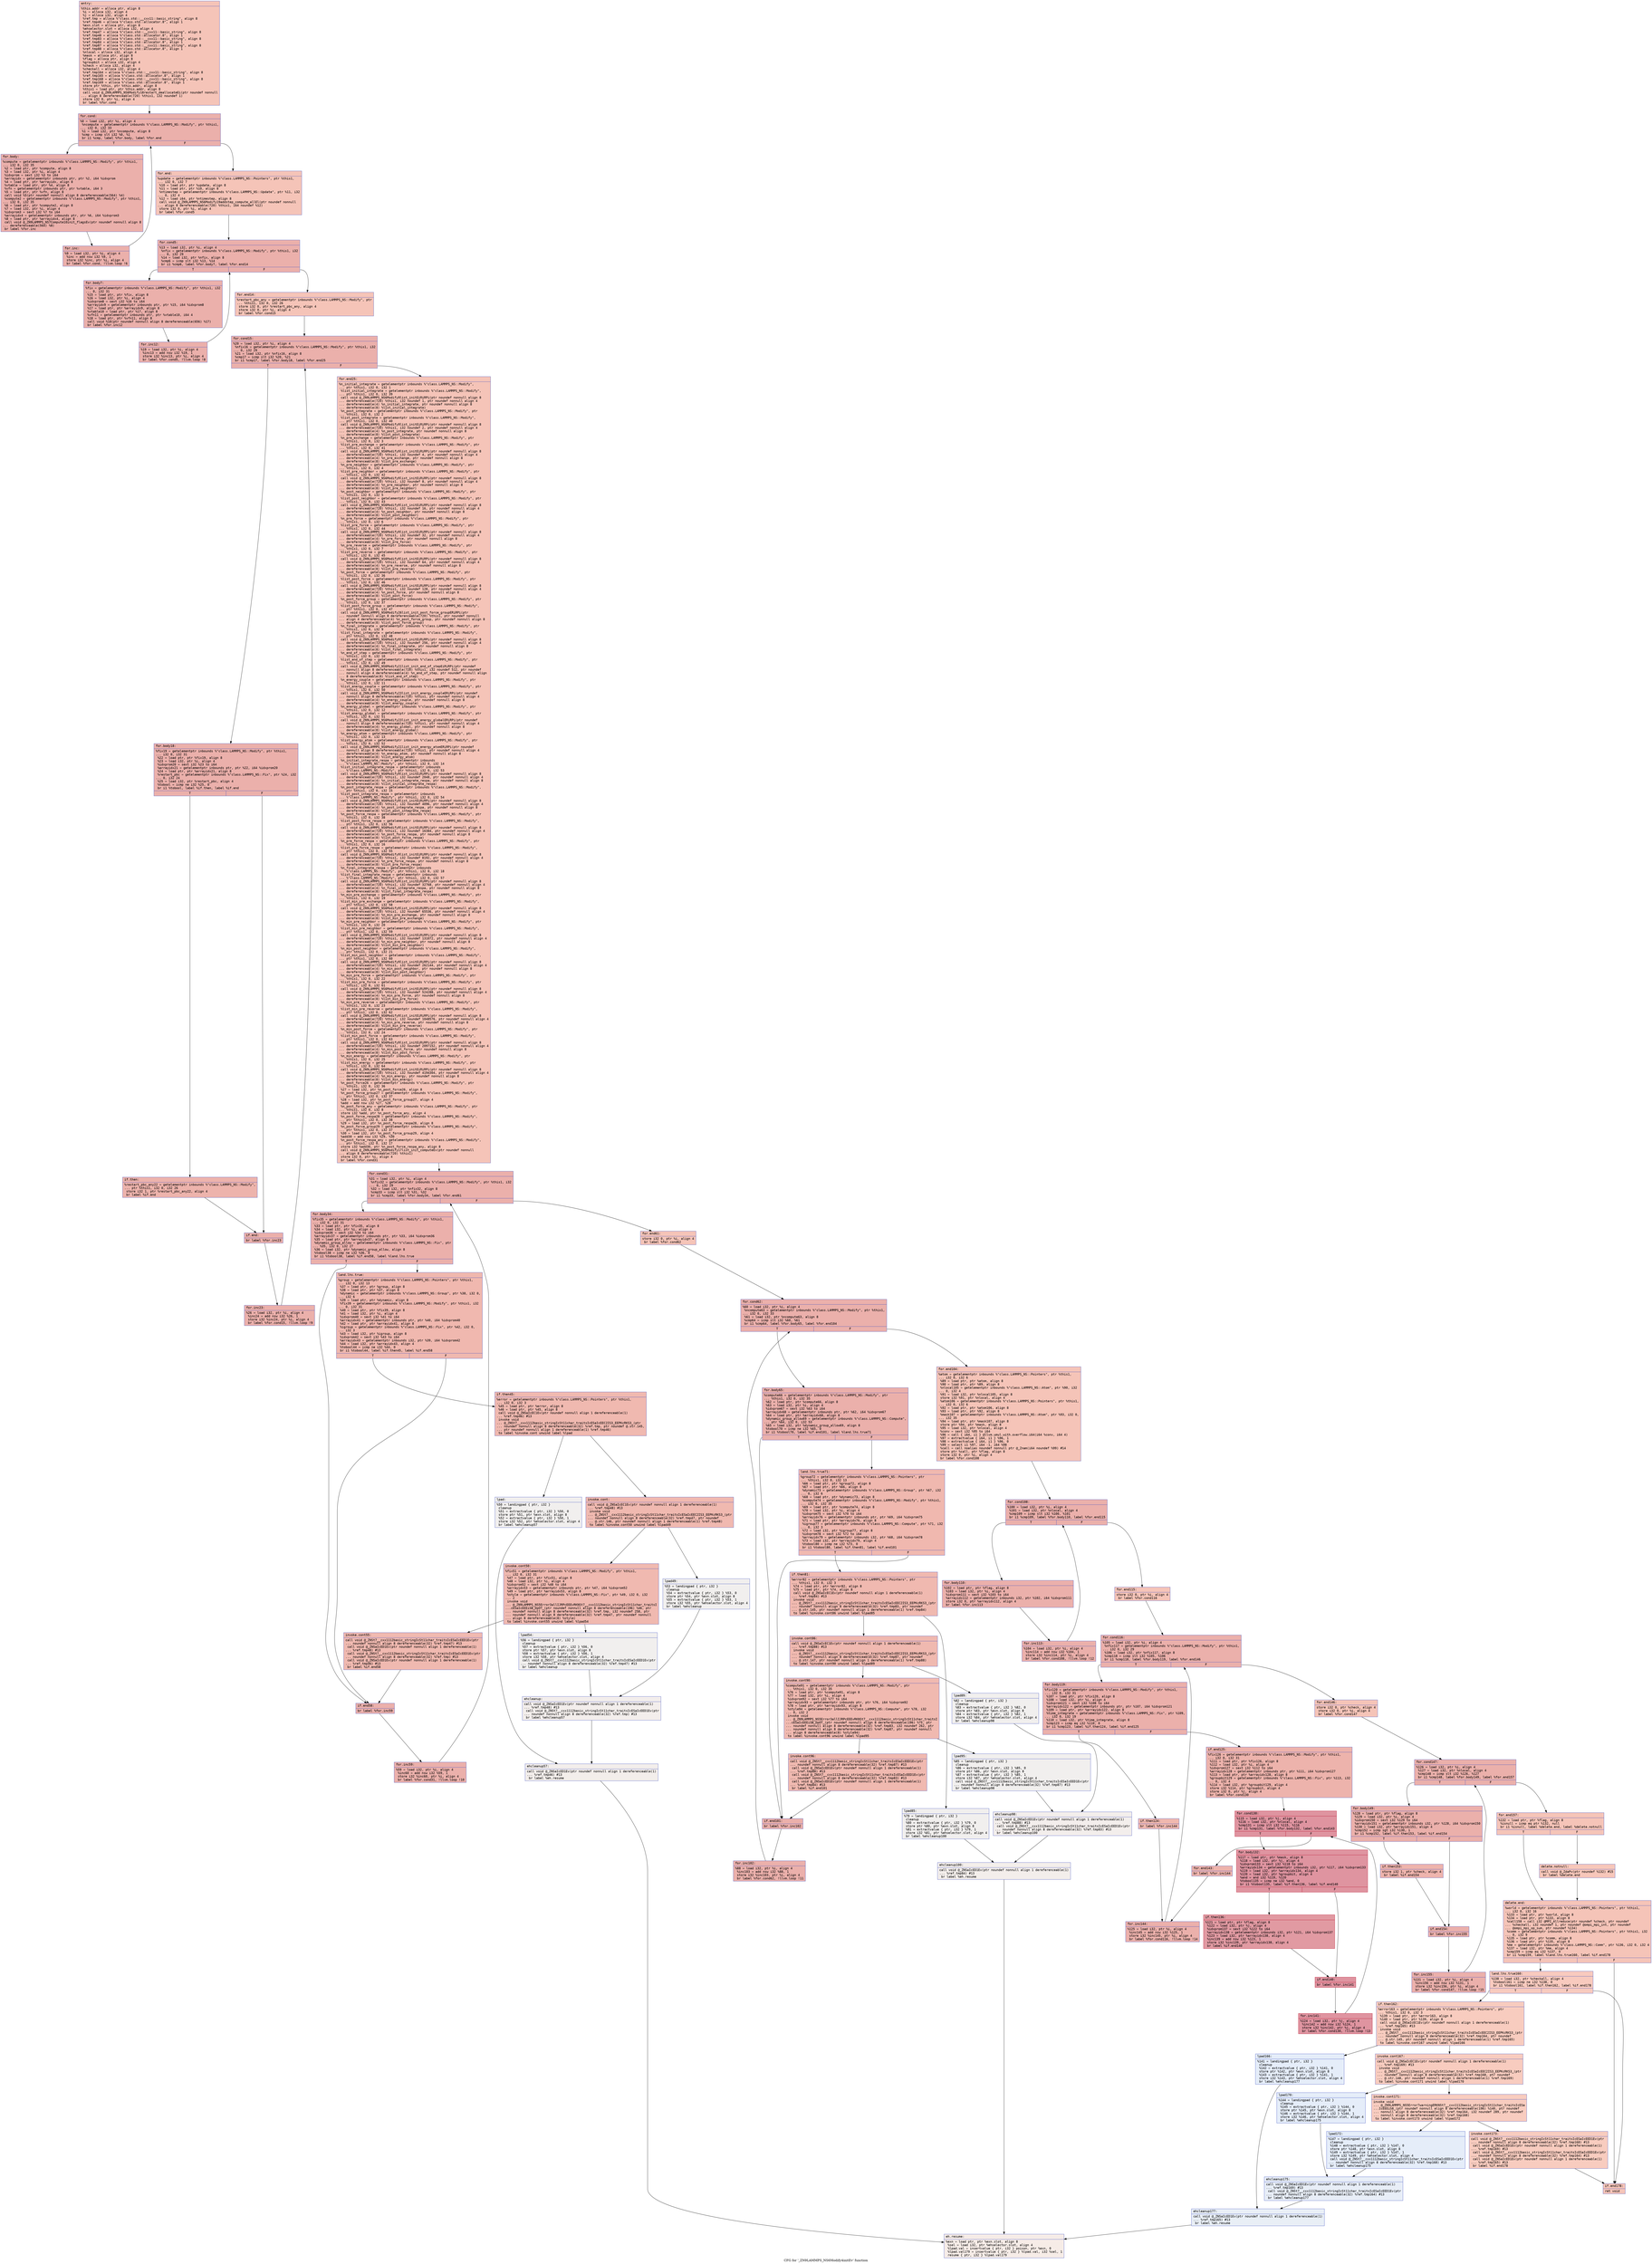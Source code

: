 digraph "CFG for '_ZN9LAMMPS_NS6Modify4initEv' function" {
	label="CFG for '_ZN9LAMMPS_NS6Modify4initEv' function";

	Node0x561f16258d30 [shape=record,color="#3d50c3ff", style=filled, fillcolor="#e97a5f70" fontname="Courier",label="{entry:\l|  %this.addr = alloca ptr, align 8\l  %i = alloca i32, align 4\l  %j = alloca i32, align 4\l  %ref.tmp = alloca %\"class.std::__cxx11::basic_string\", align 8\l  %ref.tmp46 = alloca %\"class.std::allocator.8\", align 1\l  %exn.slot = alloca ptr, align 8\l  %ehselector.slot = alloca i32, align 4\l  %ref.tmp47 = alloca %\"class.std::__cxx11::basic_string\", align 8\l  %ref.tmp48 = alloca %\"class.std::allocator.8\", align 1\l  %ref.tmp83 = alloca %\"class.std::__cxx11::basic_string\", align 8\l  %ref.tmp84 = alloca %\"class.std::allocator.8\", align 1\l  %ref.tmp87 = alloca %\"class.std::__cxx11::basic_string\", align 8\l  %ref.tmp88 = alloca %\"class.std::allocator.8\", align 1\l  %nlocal = alloca i32, align 4\l  %mask = alloca ptr, align 8\l  %flag = alloca ptr, align 8\l  %groupbit = alloca i32, align 4\l  %check = alloca i32, align 4\l  %checkall = alloca i32, align 4\l  %ref.tmp164 = alloca %\"class.std::__cxx11::basic_string\", align 8\l  %ref.tmp165 = alloca %\"class.std::allocator.8\", align 1\l  %ref.tmp168 = alloca %\"class.std::__cxx11::basic_string\", align 8\l  %ref.tmp169 = alloca %\"class.std::allocator.8\", align 1\l  store ptr %this, ptr %this.addr, align 8\l  %this1 = load ptr, ptr %this.addr, align 8\l  call void @_ZN9LAMMPS_NS6Modify18restart_deallocateEi(ptr noundef nonnull\l... align 8 dereferenceable(720) %this1, i32 noundef 1)\l  store i32 0, ptr %i, align 4\l  br label %for.cond\l}"];
	Node0x561f16258d30 -> Node0x561f1625a1d0[tooltip="entry -> for.cond\nProbability 100.00%" ];
	Node0x561f1625a1d0 [shape=record,color="#3d50c3ff", style=filled, fillcolor="#d24b4070" fontname="Courier",label="{for.cond:\l|  %0 = load i32, ptr %i, align 4\l  %ncompute = getelementptr inbounds %\"class.LAMMPS_NS::Modify\", ptr %this1,\l... i32 0, i32 33\l  %1 = load i32, ptr %ncompute, align 8\l  %cmp = icmp slt i32 %0, %1\l  br i1 %cmp, label %for.body, label %for.end\l|{<s0>T|<s1>F}}"];
	Node0x561f1625a1d0:s0 -> Node0x561f1625a540[tooltip="for.cond -> for.body\nProbability 96.88%" ];
	Node0x561f1625a1d0:s1 -> Node0x561f1625a5c0[tooltip="for.cond -> for.end\nProbability 3.12%" ];
	Node0x561f1625a540 [shape=record,color="#3d50c3ff", style=filled, fillcolor="#d24b4070" fontname="Courier",label="{for.body:\l|  %compute = getelementptr inbounds %\"class.LAMMPS_NS::Modify\", ptr %this1,\l... i32 0, i32 35\l  %2 = load ptr, ptr %compute, align 8\l  %3 = load i32, ptr %i, align 4\l  %idxprom = sext i32 %3 to i64\l  %arrayidx = getelementptr inbounds ptr, ptr %2, i64 %idxprom\l  %4 = load ptr, ptr %arrayidx, align 8\l  %vtable = load ptr, ptr %4, align 8\l  %vfn = getelementptr inbounds ptr, ptr %vtable, i64 3\l  %5 = load ptr, ptr %vfn, align 8\l  call void %5(ptr noundef nonnull align 8 dereferenceable(564) %4)\l  %compute2 = getelementptr inbounds %\"class.LAMMPS_NS::Modify\", ptr %this1,\l... i32 0, i32 35\l  %6 = load ptr, ptr %compute2, align 8\l  %7 = load i32, ptr %i, align 4\l  %idxprom3 = sext i32 %7 to i64\l  %arrayidx4 = getelementptr inbounds ptr, ptr %6, i64 %idxprom3\l  %8 = load ptr, ptr %arrayidx4, align 8\l  call void @_ZN9LAMMPS_NS7Compute10init_flagsEv(ptr noundef nonnull align 8\l... dereferenceable(564) %8)\l  br label %for.inc\l}"];
	Node0x561f1625a540 -> Node0x561f1625b2a0[tooltip="for.body -> for.inc\nProbability 100.00%" ];
	Node0x561f1625b2a0 [shape=record,color="#3d50c3ff", style=filled, fillcolor="#d24b4070" fontname="Courier",label="{for.inc:\l|  %9 = load i32, ptr %i, align 4\l  %inc = add nsw i32 %9, 1\l  store i32 %inc, ptr %i, align 4\l  br label %for.cond, !llvm.loop !6\l}"];
	Node0x561f1625b2a0 -> Node0x561f1625a1d0[tooltip="for.inc -> for.cond\nProbability 100.00%" ];
	Node0x561f1625a5c0 [shape=record,color="#3d50c3ff", style=filled, fillcolor="#e97a5f70" fontname="Courier",label="{for.end:\l|  %update = getelementptr inbounds %\"class.LAMMPS_NS::Pointers\", ptr %this1,\l... i32 0, i32 7\l  %10 = load ptr, ptr %update, align 8\l  %11 = load ptr, ptr %10, align 8\l  %ntimestep = getelementptr inbounds %\"class.LAMMPS_NS::Update\", ptr %11, i32\l... 0, i32 4\l  %12 = load i64, ptr %ntimestep, align 8\l  call void @_ZN9LAMMPS_NS6Modify19addstep_compute_allEl(ptr noundef nonnull\l... align 8 dereferenceable(720) %this1, i64 noundef %12)\l  store i32 0, ptr %i, align 4\l  br label %for.cond5\l}"];
	Node0x561f1625a5c0 -> Node0x561f1625bc80[tooltip="for.end -> for.cond5\nProbability 100.00%" ];
	Node0x561f1625bc80 [shape=record,color="#3d50c3ff", style=filled, fillcolor="#d24b4070" fontname="Courier",label="{for.cond5:\l|  %13 = load i32, ptr %i, align 4\l  %nfix = getelementptr inbounds %\"class.LAMMPS_NS::Modify\", ptr %this1, i32\l... 0, i32 29\l  %14 = load i32, ptr %nfix, align 8\l  %cmp6 = icmp slt i32 %13, %14\l  br i1 %cmp6, label %for.body7, label %for.end14\l|{<s0>T|<s1>F}}"];
	Node0x561f1625bc80:s0 -> Node0x561f1625bfc0[tooltip="for.cond5 -> for.body7\nProbability 96.88%" ];
	Node0x561f1625bc80:s1 -> Node0x561f1625c040[tooltip="for.cond5 -> for.end14\nProbability 3.12%" ];
	Node0x561f1625bfc0 [shape=record,color="#3d50c3ff", style=filled, fillcolor="#d24b4070" fontname="Courier",label="{for.body7:\l|  %fix = getelementptr inbounds %\"class.LAMMPS_NS::Modify\", ptr %this1, i32\l... 0, i32 31\l  %15 = load ptr, ptr %fix, align 8\l  %16 = load i32, ptr %i, align 4\l  %idxprom8 = sext i32 %16 to i64\l  %arrayidx9 = getelementptr inbounds ptr, ptr %15, i64 %idxprom8\l  %17 = load ptr, ptr %arrayidx9, align 8\l  %vtable10 = load ptr, ptr %17, align 8\l  %vfn11 = getelementptr inbounds ptr, ptr %vtable10, i64 4\l  %18 = load ptr, ptr %vfn11, align 8\l  call void %18(ptr noundef nonnull align 8 dereferenceable(656) %17)\l  br label %for.inc12\l}"];
	Node0x561f1625bfc0 -> Node0x561f1625cab0[tooltip="for.body7 -> for.inc12\nProbability 100.00%" ];
	Node0x561f1625cab0 [shape=record,color="#3d50c3ff", style=filled, fillcolor="#d24b4070" fontname="Courier",label="{for.inc12:\l|  %19 = load i32, ptr %i, align 4\l  %inc13 = add nsw i32 %19, 1\l  store i32 %inc13, ptr %i, align 4\l  br label %for.cond5, !llvm.loop !8\l}"];
	Node0x561f1625cab0 -> Node0x561f1625bc80[tooltip="for.inc12 -> for.cond5\nProbability 100.00%" ];
	Node0x561f1625c040 [shape=record,color="#3d50c3ff", style=filled, fillcolor="#e97a5f70" fontname="Courier",label="{for.end14:\l|  %restart_pbc_any = getelementptr inbounds %\"class.LAMMPS_NS::Modify\", ptr\l... %this1, i32 0, i32 26\l  store i32 0, ptr %restart_pbc_any, align 4\l  store i32 0, ptr %i, align 4\l  br label %for.cond15\l}"];
	Node0x561f1625c040 -> Node0x561f1625d100[tooltip="for.end14 -> for.cond15\nProbability 100.00%" ];
	Node0x561f1625d100 [shape=record,color="#3d50c3ff", style=filled, fillcolor="#d24b4070" fontname="Courier",label="{for.cond15:\l|  %20 = load i32, ptr %i, align 4\l  %nfix16 = getelementptr inbounds %\"class.LAMMPS_NS::Modify\", ptr %this1, i32\l... 0, i32 29\l  %21 = load i32, ptr %nfix16, align 8\l  %cmp17 = icmp slt i32 %20, %21\l  br i1 %cmp17, label %for.body18, label %for.end25\l|{<s0>T|<s1>F}}"];
	Node0x561f1625d100:s0 -> Node0x561f1625d450[tooltip="for.cond15 -> for.body18\nProbability 96.88%" ];
	Node0x561f1625d100:s1 -> Node0x561f1625d4d0[tooltip="for.cond15 -> for.end25\nProbability 3.12%" ];
	Node0x561f1625d450 [shape=record,color="#3d50c3ff", style=filled, fillcolor="#d24b4070" fontname="Courier",label="{for.body18:\l|  %fix19 = getelementptr inbounds %\"class.LAMMPS_NS::Modify\", ptr %this1,\l... i32 0, i32 31\l  %22 = load ptr, ptr %fix19, align 8\l  %23 = load i32, ptr %i, align 4\l  %idxprom20 = sext i32 %23 to i64\l  %arrayidx21 = getelementptr inbounds ptr, ptr %22, i64 %idxprom20\l  %24 = load ptr, ptr %arrayidx21, align 8\l  %restart_pbc = getelementptr inbounds %\"class.LAMMPS_NS::Fix\", ptr %24, i32\l... 0, i32 24\l  %25 = load i32, ptr %restart_pbc, align 4\l  %tobool = icmp ne i32 %25, 0\l  br i1 %tobool, label %if.then, label %if.end\l|{<s0>T|<s1>F}}"];
	Node0x561f1625d450:s0 -> Node0x561f1625dbf0[tooltip="for.body18 -> if.then\nProbability 62.50%" ];
	Node0x561f1625d450:s1 -> Node0x561f1625dc60[tooltip="for.body18 -> if.end\nProbability 37.50%" ];
	Node0x561f1625dbf0 [shape=record,color="#3d50c3ff", style=filled, fillcolor="#d6524470" fontname="Courier",label="{if.then:\l|  %restart_pbc_any22 = getelementptr inbounds %\"class.LAMMPS_NS::Modify\",\l... ptr %this1, i32 0, i32 26\l  store i32 1, ptr %restart_pbc_any22, align 4\l  br label %if.end\l}"];
	Node0x561f1625dbf0 -> Node0x561f1625dc60[tooltip="if.then -> if.end\nProbability 100.00%" ];
	Node0x561f1625dc60 [shape=record,color="#3d50c3ff", style=filled, fillcolor="#d24b4070" fontname="Courier",label="{if.end:\l|  br label %for.inc23\l}"];
	Node0x561f1625dc60 -> Node0x561f1625e010[tooltip="if.end -> for.inc23\nProbability 100.00%" ];
	Node0x561f1625e010 [shape=record,color="#3d50c3ff", style=filled, fillcolor="#d24b4070" fontname="Courier",label="{for.inc23:\l|  %26 = load i32, ptr %i, align 4\l  %inc24 = add nsw i32 %26, 1\l  store i32 %inc24, ptr %i, align 4\l  br label %for.cond15, !llvm.loop !9\l}"];
	Node0x561f1625e010 -> Node0x561f1625d100[tooltip="for.inc23 -> for.cond15\nProbability 100.00%" ];
	Node0x561f1625d4d0 [shape=record,color="#3d50c3ff", style=filled, fillcolor="#e97a5f70" fontname="Courier",label="{for.end25:\l|  %n_initial_integrate = getelementptr inbounds %\"class.LAMMPS_NS::Modify\",\l... ptr %this1, i32 0, i32 1\l  %list_initial_integrate = getelementptr inbounds %\"class.LAMMPS_NS::Modify\",\l... ptr %this1, i32 0, i32 39\l  call void @_ZN9LAMMPS_NS6Modify9list_initEiRiRPi(ptr noundef nonnull align 8\l... dereferenceable(720) %this1, i32 noundef 1, ptr noundef nonnull align 4\l... dereferenceable(4) %n_initial_integrate, ptr noundef nonnull align 8\l... dereferenceable(8) %list_initial_integrate)\l  %n_post_integrate = getelementptr inbounds %\"class.LAMMPS_NS::Modify\", ptr\l... %this1, i32 0, i32 2\l  %list_post_integrate = getelementptr inbounds %\"class.LAMMPS_NS::Modify\",\l... ptr %this1, i32 0, i32 40\l  call void @_ZN9LAMMPS_NS6Modify9list_initEiRiRPi(ptr noundef nonnull align 8\l... dereferenceable(720) %this1, i32 noundef 2, ptr noundef nonnull align 4\l... dereferenceable(4) %n_post_integrate, ptr noundef nonnull align 8\l... dereferenceable(8) %list_post_integrate)\l  %n_pre_exchange = getelementptr inbounds %\"class.LAMMPS_NS::Modify\", ptr\l... %this1, i32 0, i32 3\l  %list_pre_exchange = getelementptr inbounds %\"class.LAMMPS_NS::Modify\", ptr\l... %this1, i32 0, i32 41\l  call void @_ZN9LAMMPS_NS6Modify9list_initEiRiRPi(ptr noundef nonnull align 8\l... dereferenceable(720) %this1, i32 noundef 4, ptr noundef nonnull align 4\l... dereferenceable(4) %n_pre_exchange, ptr noundef nonnull align 8\l... dereferenceable(8) %list_pre_exchange)\l  %n_pre_neighbor = getelementptr inbounds %\"class.LAMMPS_NS::Modify\", ptr\l... %this1, i32 0, i32 4\l  %list_pre_neighbor = getelementptr inbounds %\"class.LAMMPS_NS::Modify\", ptr\l... %this1, i32 0, i32 42\l  call void @_ZN9LAMMPS_NS6Modify9list_initEiRiRPi(ptr noundef nonnull align 8\l... dereferenceable(720) %this1, i32 noundef 8, ptr noundef nonnull align 4\l... dereferenceable(4) %n_pre_neighbor, ptr noundef nonnull align 8\l... dereferenceable(8) %list_pre_neighbor)\l  %n_post_neighbor = getelementptr inbounds %\"class.LAMMPS_NS::Modify\", ptr\l... %this1, i32 0, i32 5\l  %list_post_neighbor = getelementptr inbounds %\"class.LAMMPS_NS::Modify\", ptr\l... %this1, i32 0, i32 43\l  call void @_ZN9LAMMPS_NS6Modify9list_initEiRiRPi(ptr noundef nonnull align 8\l... dereferenceable(720) %this1, i32 noundef 16, ptr noundef nonnull align 4\l... dereferenceable(4) %n_post_neighbor, ptr noundef nonnull align 8\l... dereferenceable(8) %list_post_neighbor)\l  %n_pre_force = getelementptr inbounds %\"class.LAMMPS_NS::Modify\", ptr\l... %this1, i32 0, i32 6\l  %list_pre_force = getelementptr inbounds %\"class.LAMMPS_NS::Modify\", ptr\l... %this1, i32 0, i32 44\l  call void @_ZN9LAMMPS_NS6Modify9list_initEiRiRPi(ptr noundef nonnull align 8\l... dereferenceable(720) %this1, i32 noundef 32, ptr noundef nonnull align 4\l... dereferenceable(4) %n_pre_force, ptr noundef nonnull align 8\l... dereferenceable(8) %list_pre_force)\l  %n_pre_reverse = getelementptr inbounds %\"class.LAMMPS_NS::Modify\", ptr\l... %this1, i32 0, i32 7\l  %list_pre_reverse = getelementptr inbounds %\"class.LAMMPS_NS::Modify\", ptr\l... %this1, i32 0, i32 45\l  call void @_ZN9LAMMPS_NS6Modify9list_initEiRiRPi(ptr noundef nonnull align 8\l... dereferenceable(720) %this1, i32 noundef 64, ptr noundef nonnull align 4\l... dereferenceable(4) %n_pre_reverse, ptr noundef nonnull align 8\l... dereferenceable(8) %list_pre_reverse)\l  %n_post_force = getelementptr inbounds %\"class.LAMMPS_NS::Modify\", ptr\l... %this1, i32 0, i32 36\l  %list_post_force = getelementptr inbounds %\"class.LAMMPS_NS::Modify\", ptr\l... %this1, i32 0, i32 46\l  call void @_ZN9LAMMPS_NS6Modify9list_initEiRiRPi(ptr noundef nonnull align 8\l... dereferenceable(720) %this1, i32 noundef 128, ptr noundef nonnull align 4\l... dereferenceable(4) %n_post_force, ptr noundef nonnull align 8\l... dereferenceable(8) %list_post_force)\l  %n_post_force_group = getelementptr inbounds %\"class.LAMMPS_NS::Modify\", ptr\l... %this1, i32 0, i32 37\l  %list_post_force_group = getelementptr inbounds %\"class.LAMMPS_NS::Modify\",\l... ptr %this1, i32 0, i32 47\l  call void @_ZN9LAMMPS_NS6Modify26list_init_post_force_groupERiRPi(ptr\l... noundef nonnull align 8 dereferenceable(720) %this1, ptr noundef nonnull\l... align 4 dereferenceable(4) %n_post_force_group, ptr noundef nonnull align 8\l... dereferenceable(8) %list_post_force_group)\l  %n_final_integrate = getelementptr inbounds %\"class.LAMMPS_NS::Modify\", ptr\l... %this1, i32 0, i32 9\l  %list_final_integrate = getelementptr inbounds %\"class.LAMMPS_NS::Modify\",\l... ptr %this1, i32 0, i32 48\l  call void @_ZN9LAMMPS_NS6Modify9list_initEiRiRPi(ptr noundef nonnull align 8\l... dereferenceable(720) %this1, i32 noundef 256, ptr noundef nonnull align 4\l... dereferenceable(4) %n_final_integrate, ptr noundef nonnull align 8\l... dereferenceable(8) %list_final_integrate)\l  %n_end_of_step = getelementptr inbounds %\"class.LAMMPS_NS::Modify\", ptr\l... %this1, i32 0, i32 10\l  %list_end_of_step = getelementptr inbounds %\"class.LAMMPS_NS::Modify\", ptr\l... %this1, i32 0, i32 49\l  call void @_ZN9LAMMPS_NS6Modify21list_init_end_of_stepEiRiRPi(ptr noundef\l... nonnull align 8 dereferenceable(720) %this1, i32 noundef 512, ptr noundef\l... nonnull align 4 dereferenceable(4) %n_end_of_step, ptr noundef nonnull align\l... 8 dereferenceable(8) %list_end_of_step)\l  %n_energy_couple = getelementptr inbounds %\"class.LAMMPS_NS::Modify\", ptr\l... %this1, i32 0, i32 11\l  %list_energy_couple = getelementptr inbounds %\"class.LAMMPS_NS::Modify\", ptr\l... %this1, i32 0, i32 50\l  call void @_ZN9LAMMPS_NS6Modify23list_init_energy_coupleERiRPi(ptr noundef\l... nonnull align 8 dereferenceable(720) %this1, ptr noundef nonnull align 4\l... dereferenceable(4) %n_energy_couple, ptr noundef nonnull align 8\l... dereferenceable(8) %list_energy_couple)\l  %n_energy_global = getelementptr inbounds %\"class.LAMMPS_NS::Modify\", ptr\l... %this1, i32 0, i32 12\l  %list_energy_global = getelementptr inbounds %\"class.LAMMPS_NS::Modify\", ptr\l... %this1, i32 0, i32 51\l  call void @_ZN9LAMMPS_NS6Modify23list_init_energy_globalERiRPi(ptr noundef\l... nonnull align 8 dereferenceable(720) %this1, ptr noundef nonnull align 4\l... dereferenceable(4) %n_energy_global, ptr noundef nonnull align 8\l... dereferenceable(8) %list_energy_global)\l  %n_energy_atom = getelementptr inbounds %\"class.LAMMPS_NS::Modify\", ptr\l... %this1, i32 0, i32 13\l  %list_energy_atom = getelementptr inbounds %\"class.LAMMPS_NS::Modify\", ptr\l... %this1, i32 0, i32 52\l  call void @_ZN9LAMMPS_NS6Modify21list_init_energy_atomERiRPi(ptr noundef\l... nonnull align 8 dereferenceable(720) %this1, ptr noundef nonnull align 4\l... dereferenceable(4) %n_energy_atom, ptr noundef nonnull align 8\l... dereferenceable(8) %list_energy_atom)\l  %n_initial_integrate_respa = getelementptr inbounds\l... %\"class.LAMMPS_NS::Modify\", ptr %this1, i32 0, i32 14\l  %list_initial_integrate_respa = getelementptr inbounds\l... %\"class.LAMMPS_NS::Modify\", ptr %this1, i32 0, i32 53\l  call void @_ZN9LAMMPS_NS6Modify9list_initEiRiRPi(ptr noundef nonnull align 8\l... dereferenceable(720) %this1, i32 noundef 2048, ptr noundef nonnull align 4\l... dereferenceable(4) %n_initial_integrate_respa, ptr noundef nonnull align 8\l... dereferenceable(8) %list_initial_integrate_respa)\l  %n_post_integrate_respa = getelementptr inbounds %\"class.LAMMPS_NS::Modify\",\l... ptr %this1, i32 0, i32 15\l  %list_post_integrate_respa = getelementptr inbounds\l... %\"class.LAMMPS_NS::Modify\", ptr %this1, i32 0, i32 54\l  call void @_ZN9LAMMPS_NS6Modify9list_initEiRiRPi(ptr noundef nonnull align 8\l... dereferenceable(720) %this1, i32 noundef 4096, ptr noundef nonnull align 4\l... dereferenceable(4) %n_post_integrate_respa, ptr noundef nonnull align 8\l... dereferenceable(8) %list_post_integrate_respa)\l  %n_post_force_respa = getelementptr inbounds %\"class.LAMMPS_NS::Modify\", ptr\l... %this1, i32 0, i32 38\l  %list_post_force_respa = getelementptr inbounds %\"class.LAMMPS_NS::Modify\",\l... ptr %this1, i32 0, i32 56\l  call void @_ZN9LAMMPS_NS6Modify9list_initEiRiRPi(ptr noundef nonnull align 8\l... dereferenceable(720) %this1, i32 noundef 16384, ptr noundef nonnull align 4\l... dereferenceable(4) %n_post_force_respa, ptr noundef nonnull align 8\l... dereferenceable(8) %list_post_force_respa)\l  %n_pre_force_respa = getelementptr inbounds %\"class.LAMMPS_NS::Modify\", ptr\l... %this1, i32 0, i32 16\l  %list_pre_force_respa = getelementptr inbounds %\"class.LAMMPS_NS::Modify\",\l... ptr %this1, i32 0, i32 55\l  call void @_ZN9LAMMPS_NS6Modify9list_initEiRiRPi(ptr noundef nonnull align 8\l... dereferenceable(720) %this1, i32 noundef 8192, ptr noundef nonnull align 4\l... dereferenceable(4) %n_pre_force_respa, ptr noundef nonnull align 8\l... dereferenceable(8) %list_pre_force_respa)\l  %n_final_integrate_respa = getelementptr inbounds\l... %\"class.LAMMPS_NS::Modify\", ptr %this1, i32 0, i32 18\l  %list_final_integrate_respa = getelementptr inbounds\l... %\"class.LAMMPS_NS::Modify\", ptr %this1, i32 0, i32 57\l  call void @_ZN9LAMMPS_NS6Modify9list_initEiRiRPi(ptr noundef nonnull align 8\l... dereferenceable(720) %this1, i32 noundef 32768, ptr noundef nonnull align 4\l... dereferenceable(4) %n_final_integrate_respa, ptr noundef nonnull align 8\l... dereferenceable(8) %list_final_integrate_respa)\l  %n_min_pre_exchange = getelementptr inbounds %\"class.LAMMPS_NS::Modify\", ptr\l... %this1, i32 0, i32 19\l  %list_min_pre_exchange = getelementptr inbounds %\"class.LAMMPS_NS::Modify\",\l... ptr %this1, i32 0, i32 58\l  call void @_ZN9LAMMPS_NS6Modify9list_initEiRiRPi(ptr noundef nonnull align 8\l... dereferenceable(720) %this1, i32 noundef 65536, ptr noundef nonnull align 4\l... dereferenceable(4) %n_min_pre_exchange, ptr noundef nonnull align 8\l... dereferenceable(8) %list_min_pre_exchange)\l  %n_min_pre_neighbor = getelementptr inbounds %\"class.LAMMPS_NS::Modify\", ptr\l... %this1, i32 0, i32 20\l  %list_min_pre_neighbor = getelementptr inbounds %\"class.LAMMPS_NS::Modify\",\l... ptr %this1, i32 0, i32 59\l  call void @_ZN9LAMMPS_NS6Modify9list_initEiRiRPi(ptr noundef nonnull align 8\l... dereferenceable(720) %this1, i32 noundef 131072, ptr noundef nonnull align 4\l... dereferenceable(4) %n_min_pre_neighbor, ptr noundef nonnull align 8\l... dereferenceable(8) %list_min_pre_neighbor)\l  %n_min_post_neighbor = getelementptr inbounds %\"class.LAMMPS_NS::Modify\",\l... ptr %this1, i32 0, i32 21\l  %list_min_post_neighbor = getelementptr inbounds %\"class.LAMMPS_NS::Modify\",\l... ptr %this1, i32 0, i32 60\l  call void @_ZN9LAMMPS_NS6Modify9list_initEiRiRPi(ptr noundef nonnull align 8\l... dereferenceable(720) %this1, i32 noundef 262144, ptr noundef nonnull align 4\l... dereferenceable(4) %n_min_post_neighbor, ptr noundef nonnull align 8\l... dereferenceable(8) %list_min_post_neighbor)\l  %n_min_pre_force = getelementptr inbounds %\"class.LAMMPS_NS::Modify\", ptr\l... %this1, i32 0, i32 22\l  %list_min_pre_force = getelementptr inbounds %\"class.LAMMPS_NS::Modify\", ptr\l... %this1, i32 0, i32 61\l  call void @_ZN9LAMMPS_NS6Modify9list_initEiRiRPi(ptr noundef nonnull align 8\l... dereferenceable(720) %this1, i32 noundef 524288, ptr noundef nonnull align 4\l... dereferenceable(4) %n_min_pre_force, ptr noundef nonnull align 8\l... dereferenceable(8) %list_min_pre_force)\l  %n_min_pre_reverse = getelementptr inbounds %\"class.LAMMPS_NS::Modify\", ptr\l... %this1, i32 0, i32 23\l  %list_min_pre_reverse = getelementptr inbounds %\"class.LAMMPS_NS::Modify\",\l... ptr %this1, i32 0, i32 62\l  call void @_ZN9LAMMPS_NS6Modify9list_initEiRiRPi(ptr noundef nonnull align 8\l... dereferenceable(720) %this1, i32 noundef 1048576, ptr noundef nonnull align 4\l... dereferenceable(4) %n_min_pre_reverse, ptr noundef nonnull align 8\l... dereferenceable(8) %list_min_pre_reverse)\l  %n_min_post_force = getelementptr inbounds %\"class.LAMMPS_NS::Modify\", ptr\l... %this1, i32 0, i32 24\l  %list_min_post_force = getelementptr inbounds %\"class.LAMMPS_NS::Modify\",\l... ptr %this1, i32 0, i32 63\l  call void @_ZN9LAMMPS_NS6Modify9list_initEiRiRPi(ptr noundef nonnull align 8\l... dereferenceable(720) %this1, i32 noundef 2097152, ptr noundef nonnull align 4\l... dereferenceable(4) %n_min_post_force, ptr noundef nonnull align 8\l... dereferenceable(8) %list_min_post_force)\l  %n_min_energy = getelementptr inbounds %\"class.LAMMPS_NS::Modify\", ptr\l... %this1, i32 0, i32 25\l  %list_min_energy = getelementptr inbounds %\"class.LAMMPS_NS::Modify\", ptr\l... %this1, i32 0, i32 64\l  call void @_ZN9LAMMPS_NS6Modify9list_initEiRiRPi(ptr noundef nonnull align 8\l... dereferenceable(720) %this1, i32 noundef 4194304, ptr noundef nonnull align 4\l... dereferenceable(4) %n_min_energy, ptr noundef nonnull align 8\l... dereferenceable(8) %list_min_energy)\l  %n_post_force26 = getelementptr inbounds %\"class.LAMMPS_NS::Modify\", ptr\l... %this1, i32 0, i32 36\l  %27 = load i32, ptr %n_post_force26, align 8\l  %n_post_force_group27 = getelementptr inbounds %\"class.LAMMPS_NS::Modify\",\l... ptr %this1, i32 0, i32 37\l  %28 = load i32, ptr %n_post_force_group27, align 4\l  %add = add nsw i32 %27, %28\l  %n_post_force_any = getelementptr inbounds %\"class.LAMMPS_NS::Modify\", ptr\l... %this1, i32 0, i32 8\l  store i32 %add, ptr %n_post_force_any, align 4\l  %n_post_force_respa28 = getelementptr inbounds %\"class.LAMMPS_NS::Modify\",\l... ptr %this1, i32 0, i32 38\l  %29 = load i32, ptr %n_post_force_respa28, align 8\l  %n_post_force_group29 = getelementptr inbounds %\"class.LAMMPS_NS::Modify\",\l... ptr %this1, i32 0, i32 37\l  %30 = load i32, ptr %n_post_force_group29, align 4\l  %add30 = add nsw i32 %29, %30\l  %n_post_force_respa_any = getelementptr inbounds %\"class.LAMMPS_NS::Modify\",\l... ptr %this1, i32 0, i32 17\l  store i32 %add30, ptr %n_post_force_respa_any, align 8\l  call void @_ZN9LAMMPS_NS6Modify17list_init_computeEv(ptr noundef nonnull\l... align 8 dereferenceable(720) %this1)\l  store i32 0, ptr %i, align 4\l  br label %for.cond31\l}"];
	Node0x561f1625d4d0 -> Node0x561f16264f90[tooltip="for.end25 -> for.cond31\nProbability 100.00%" ];
	Node0x561f16264f90 [shape=record,color="#3d50c3ff", style=filled, fillcolor="#d24b4070" fontname="Courier",label="{for.cond31:\l|  %31 = load i32, ptr %i, align 4\l  %nfix32 = getelementptr inbounds %\"class.LAMMPS_NS::Modify\", ptr %this1, i32\l... 0, i32 29\l  %32 = load i32, ptr %nfix32, align 8\l  %cmp33 = icmp slt i32 %31, %32\l  br i1 %cmp33, label %for.body34, label %for.end61\l|{<s0>T|<s1>F}}"];
	Node0x561f16264f90:s0 -> Node0x561f16265320[tooltip="for.cond31 -> for.body34\nProbability 96.88%" ];
	Node0x561f16264f90:s1 -> Node0x561f16265370[tooltip="for.cond31 -> for.end61\nProbability 3.12%" ];
	Node0x561f16265320 [shape=record,color="#3d50c3ff", style=filled, fillcolor="#d24b4070" fontname="Courier",label="{for.body34:\l|  %fix35 = getelementptr inbounds %\"class.LAMMPS_NS::Modify\", ptr %this1,\l... i32 0, i32 31\l  %33 = load ptr, ptr %fix35, align 8\l  %34 = load i32, ptr %i, align 4\l  %idxprom36 = sext i32 %34 to i64\l  %arrayidx37 = getelementptr inbounds ptr, ptr %33, i64 %idxprom36\l  %35 = load ptr, ptr %arrayidx37, align 8\l  %dynamic_group_allow = getelementptr inbounds %\"class.LAMMPS_NS::Fix\", ptr\l... %35, i32 0, i32 27\l  %36 = load i32, ptr %dynamic_group_allow, align 8\l  %tobool38 = icmp ne i32 %36, 0\l  br i1 %tobool38, label %if.end58, label %land.lhs.true\l|{<s0>T|<s1>F}}"];
	Node0x561f16265320:s0 -> Node0x561f16265b30[tooltip="for.body34 -> if.end58\nProbability 62.50%" ];
	Node0x561f16265320:s1 -> Node0x561f16265b80[tooltip="for.body34 -> land.lhs.true\nProbability 37.50%" ];
	Node0x561f16265b80 [shape=record,color="#3d50c3ff", style=filled, fillcolor="#dc5d4a70" fontname="Courier",label="{land.lhs.true:\l|  %group = getelementptr inbounds %\"class.LAMMPS_NS::Pointers\", ptr %this1,\l... i32 0, i32 13\l  %37 = load ptr, ptr %group, align 8\l  %38 = load ptr, ptr %37, align 8\l  %dynamic = getelementptr inbounds %\"class.LAMMPS_NS::Group\", ptr %38, i32 0,\l... i32 6\l  %39 = load ptr, ptr %dynamic, align 8\l  %fix39 = getelementptr inbounds %\"class.LAMMPS_NS::Modify\", ptr %this1, i32\l... 0, i32 31\l  %40 = load ptr, ptr %fix39, align 8\l  %41 = load i32, ptr %i, align 4\l  %idxprom40 = sext i32 %41 to i64\l  %arrayidx41 = getelementptr inbounds ptr, ptr %40, i64 %idxprom40\l  %42 = load ptr, ptr %arrayidx41, align 8\l  %igroup = getelementptr inbounds %\"class.LAMMPS_NS::Fix\", ptr %42, i32 0,\l... i32 3\l  %43 = load i32, ptr %igroup, align 8\l  %idxprom42 = sext i32 %43 to i64\l  %arrayidx43 = getelementptr inbounds i32, ptr %39, i64 %idxprom42\l  %44 = load i32, ptr %arrayidx43, align 4\l  %tobool44 = icmp ne i32 %44, 0\l  br i1 %tobool44, label %if.then45, label %if.end58\l|{<s0>T|<s1>F}}"];
	Node0x561f16265b80:s0 -> Node0x561f16266800[tooltip="land.lhs.true -> if.then45\nProbability 62.50%" ];
	Node0x561f16265b80:s1 -> Node0x561f16265b30[tooltip="land.lhs.true -> if.end58\nProbability 37.50%" ];
	Node0x561f16266800 [shape=record,color="#3d50c3ff", style=filled, fillcolor="#de614d70" fontname="Courier",label="{if.then45:\l|  %error = getelementptr inbounds %\"class.LAMMPS_NS::Pointers\", ptr %this1,\l... i32 0, i32 3\l  %45 = load ptr, ptr %error, align 8\l  %46 = load ptr, ptr %45, align 8\l  call void @_ZNSaIcEC1Ev(ptr noundef nonnull align 1 dereferenceable(1)\l... %ref.tmp46) #13\l  invoke void\l... @_ZNSt7__cxx1112basic_stringIcSt11char_traitsIcESaIcEEC2IS3_EEPKcRKS3_(ptr\l... noundef nonnull align 8 dereferenceable(32) %ref.tmp, ptr noundef @.str.145,\l... ptr noundef nonnull align 1 dereferenceable(1) %ref.tmp46)\l          to label %invoke.cont unwind label %lpad\l}"];
	Node0x561f16266800 -> Node0x561f16266c90[tooltip="if.then45 -> invoke.cont\nProbability 100.00%" ];
	Node0x561f16266800 -> Node0x561f16266d10[tooltip="if.then45 -> lpad\nProbability 0.00%" ];
	Node0x561f16266c90 [shape=record,color="#3d50c3ff", style=filled, fillcolor="#de614d70" fontname="Courier",label="{invoke.cont:\l|  call void @_ZNSaIcEC1Ev(ptr noundef nonnull align 1 dereferenceable(1)\l... %ref.tmp48) #13\l  invoke void\l... @_ZNSt7__cxx1112basic_stringIcSt11char_traitsIcESaIcEEC2IS3_EEPKcRKS3_(ptr\l... noundef nonnull align 8 dereferenceable(32) %ref.tmp47, ptr noundef\l... @.str.146, ptr noundef nonnull align 1 dereferenceable(1) %ref.tmp48)\l          to label %invoke.cont50 unwind label %lpad49\l}"];
	Node0x561f16266c90 -> Node0x561f16267090[tooltip="invoke.cont -> invoke.cont50\nProbability 100.00%" ];
	Node0x561f16266c90 -> Node0x561f162670e0[tooltip="invoke.cont -> lpad49\nProbability 0.00%" ];
	Node0x561f16267090 [shape=record,color="#3d50c3ff", style=filled, fillcolor="#de614d70" fontname="Courier",label="{invoke.cont50:\l|  %fix51 = getelementptr inbounds %\"class.LAMMPS_NS::Modify\", ptr %this1,\l... i32 0, i32 31\l  %47 = load ptr, ptr %fix51, align 8\l  %48 = load i32, ptr %i, align 4\l  %idxprom52 = sext i32 %48 to i64\l  %arrayidx53 = getelementptr inbounds ptr, ptr %47, i64 %idxprom52\l  %49 = load ptr, ptr %arrayidx53, align 8\l  %style = getelementptr inbounds %\"class.LAMMPS_NS::Fix\", ptr %49, i32 0, i32\l... 2\l  invoke void\l... @_ZN9LAMMPS_NS5Error3allIJRPcEEEvRKNSt7__cxx1112basic_stringIcSt11char_traitsI\l...cESaIcEEEiSB_DpOT_(ptr noundef nonnull align 8 dereferenceable(196) %46, ptr\l... noundef nonnull align 8 dereferenceable(32) %ref.tmp, i32 noundef 258, ptr\l... noundef nonnull align 8 dereferenceable(32) %ref.tmp47, ptr noundef nonnull\l... align 8 dereferenceable(8) %style)\l          to label %invoke.cont55 unwind label %lpad54\l}"];
	Node0x561f16267090 -> Node0x561f16267040[tooltip="invoke.cont50 -> invoke.cont55\nProbability 100.00%" ];
	Node0x561f16267090 -> Node0x561f162680f0[tooltip="invoke.cont50 -> lpad54\nProbability 0.00%" ];
	Node0x561f16267040 [shape=record,color="#3d50c3ff", style=filled, fillcolor="#de614d70" fontname="Courier",label="{invoke.cont55:\l|  call void @_ZNSt7__cxx1112basic_stringIcSt11char_traitsIcESaIcEED1Ev(ptr\l... noundef nonnull align 8 dereferenceable(32) %ref.tmp47) #13\l  call void @_ZNSaIcED1Ev(ptr noundef nonnull align 1 dereferenceable(1)\l... %ref.tmp48) #13\l  call void @_ZNSt7__cxx1112basic_stringIcSt11char_traitsIcESaIcEED1Ev(ptr\l... noundef nonnull align 8 dereferenceable(32) %ref.tmp) #13\l  call void @_ZNSaIcED1Ev(ptr noundef nonnull align 1 dereferenceable(1)\l... %ref.tmp46) #13\l  br label %if.end58\l}"];
	Node0x561f16267040 -> Node0x561f16265b30[tooltip="invoke.cont55 -> if.end58\nProbability 100.00%" ];
	Node0x561f16266d10 [shape=record,color="#3d50c3ff", style=filled, fillcolor="#e0dbd870" fontname="Courier",label="{lpad:\l|  %50 = landingpad \{ ptr, i32 \}\l          cleanup\l  %51 = extractvalue \{ ptr, i32 \} %50, 0\l  store ptr %51, ptr %exn.slot, align 8\l  %52 = extractvalue \{ ptr, i32 \} %50, 1\l  store i32 %52, ptr %ehselector.slot, align 4\l  br label %ehcleanup57\l}"];
	Node0x561f16266d10 -> Node0x561f16268bb0[tooltip="lpad -> ehcleanup57\nProbability 100.00%" ];
	Node0x561f162670e0 [shape=record,color="#3d50c3ff", style=filled, fillcolor="#e0dbd870" fontname="Courier",label="{lpad49:\l|  %53 = landingpad \{ ptr, i32 \}\l          cleanup\l  %54 = extractvalue \{ ptr, i32 \} %53, 0\l  store ptr %54, ptr %exn.slot, align 8\l  %55 = extractvalue \{ ptr, i32 \} %53, 1\l  store i32 %55, ptr %ehselector.slot, align 4\l  br label %ehcleanup\l}"];
	Node0x561f162670e0 -> Node0x561f16268f20[tooltip="lpad49 -> ehcleanup\nProbability 100.00%" ];
	Node0x561f162680f0 [shape=record,color="#3d50c3ff", style=filled, fillcolor="#e0dbd870" fontname="Courier",label="{lpad54:\l|  %56 = landingpad \{ ptr, i32 \}\l          cleanup\l  %57 = extractvalue \{ ptr, i32 \} %56, 0\l  store ptr %57, ptr %exn.slot, align 8\l  %58 = extractvalue \{ ptr, i32 \} %56, 1\l  store i32 %58, ptr %ehselector.slot, align 4\l  call void @_ZNSt7__cxx1112basic_stringIcSt11char_traitsIcESaIcEED1Ev(ptr\l... noundef nonnull align 8 dereferenceable(32) %ref.tmp47) #13\l  br label %ehcleanup\l}"];
	Node0x561f162680f0 -> Node0x561f16268f20[tooltip="lpad54 -> ehcleanup\nProbability 100.00%" ];
	Node0x561f16268f20 [shape=record,color="#3d50c3ff", style=filled, fillcolor="#e3d9d370" fontname="Courier",label="{ehcleanup:\l|  call void @_ZNSaIcED1Ev(ptr noundef nonnull align 1 dereferenceable(1)\l... %ref.tmp48) #13\l  call void @_ZNSt7__cxx1112basic_stringIcSt11char_traitsIcESaIcEED1Ev(ptr\l... noundef nonnull align 8 dereferenceable(32) %ref.tmp) #13\l  br label %ehcleanup57\l}"];
	Node0x561f16268f20 -> Node0x561f16268bb0[tooltip="ehcleanup -> ehcleanup57\nProbability 100.00%" ];
	Node0x561f16268bb0 [shape=record,color="#3d50c3ff", style=filled, fillcolor="#e5d8d170" fontname="Courier",label="{ehcleanup57:\l|  call void @_ZNSaIcED1Ev(ptr noundef nonnull align 1 dereferenceable(1)\l... %ref.tmp46) #13\l  br label %eh.resume\l}"];
	Node0x561f16268bb0 -> Node0x561f16269830[tooltip="ehcleanup57 -> eh.resume\nProbability 100.00%" ];
	Node0x561f16265b30 [shape=record,color="#3d50c3ff", style=filled, fillcolor="#d24b4070" fontname="Courier",label="{if.end58:\l|  br label %for.inc59\l}"];
	Node0x561f16265b30 -> Node0x561f162698f0[tooltip="if.end58 -> for.inc59\nProbability 100.00%" ];
	Node0x561f162698f0 [shape=record,color="#3d50c3ff", style=filled, fillcolor="#d24b4070" fontname="Courier",label="{for.inc59:\l|  %59 = load i32, ptr %i, align 4\l  %inc60 = add nsw i32 %59, 1\l  store i32 %inc60, ptr %i, align 4\l  br label %for.cond31, !llvm.loop !10\l}"];
	Node0x561f162698f0 -> Node0x561f16264f90[tooltip="for.inc59 -> for.cond31\nProbability 100.00%" ];
	Node0x561f16265370 [shape=record,color="#3d50c3ff", style=filled, fillcolor="#e97a5f70" fontname="Courier",label="{for.end61:\l|  store i32 0, ptr %i, align 4\l  br label %for.cond62\l}"];
	Node0x561f16265370 -> Node0x561f16269db0[tooltip="for.end61 -> for.cond62\nProbability 100.00%" ];
	Node0x561f16269db0 [shape=record,color="#3d50c3ff", style=filled, fillcolor="#d24b4070" fontname="Courier",label="{for.cond62:\l|  %60 = load i32, ptr %i, align 4\l  %ncompute63 = getelementptr inbounds %\"class.LAMMPS_NS::Modify\", ptr %this1,\l... i32 0, i32 33\l  %61 = load i32, ptr %ncompute63, align 8\l  %cmp64 = icmp slt i32 %60, %61\l  br i1 %cmp64, label %for.body65, label %for.end104\l|{<s0>T|<s1>F}}"];
	Node0x561f16269db0:s0 -> Node0x561f1626a140[tooltip="for.cond62 -> for.body65\nProbability 96.88%" ];
	Node0x561f16269db0:s1 -> Node0x561f1626a1c0[tooltip="for.cond62 -> for.end104\nProbability 3.12%" ];
	Node0x561f1626a140 [shape=record,color="#3d50c3ff", style=filled, fillcolor="#d24b4070" fontname="Courier",label="{for.body65:\l|  %compute66 = getelementptr inbounds %\"class.LAMMPS_NS::Modify\", ptr\l... %this1, i32 0, i32 35\l  %62 = load ptr, ptr %compute66, align 8\l  %63 = load i32, ptr %i, align 4\l  %idxprom67 = sext i32 %63 to i64\l  %arrayidx68 = getelementptr inbounds ptr, ptr %62, i64 %idxprom67\l  %64 = load ptr, ptr %arrayidx68, align 8\l  %dynamic_group_allow69 = getelementptr inbounds %\"class.LAMMPS_NS::Compute\",\l... ptr %64, i32 0, i32 53\l  %65 = load i32, ptr %dynamic_group_allow69, align 8\l  %tobool70 = icmp ne i32 %65, 0\l  br i1 %tobool70, label %if.end101, label %land.lhs.true71\l|{<s0>T|<s1>F}}"];
	Node0x561f1626a140:s0 -> Node0x561f1626a960[tooltip="for.body65 -> if.end101\nProbability 62.50%" ];
	Node0x561f1626a140:s1 -> Node0x561f1626a9b0[tooltip="for.body65 -> land.lhs.true71\nProbability 37.50%" ];
	Node0x561f1626a9b0 [shape=record,color="#3d50c3ff", style=filled, fillcolor="#dc5d4a70" fontname="Courier",label="{land.lhs.true71:\l|  %group72 = getelementptr inbounds %\"class.LAMMPS_NS::Pointers\", ptr\l... %this1, i32 0, i32 13\l  %66 = load ptr, ptr %group72, align 8\l  %67 = load ptr, ptr %66, align 8\l  %dynamic73 = getelementptr inbounds %\"class.LAMMPS_NS::Group\", ptr %67, i32\l... 0, i32 6\l  %68 = load ptr, ptr %dynamic73, align 8\l  %compute74 = getelementptr inbounds %\"class.LAMMPS_NS::Modify\", ptr %this1,\l... i32 0, i32 35\l  %69 = load ptr, ptr %compute74, align 8\l  %70 = load i32, ptr %i, align 4\l  %idxprom75 = sext i32 %70 to i64\l  %arrayidx76 = getelementptr inbounds ptr, ptr %69, i64 %idxprom75\l  %71 = load ptr, ptr %arrayidx76, align 8\l  %igroup77 = getelementptr inbounds %\"class.LAMMPS_NS::Compute\", ptr %71, i32\l... 0, i32 3\l  %72 = load i32, ptr %igroup77, align 8\l  %idxprom78 = sext i32 %72 to i64\l  %arrayidx79 = getelementptr inbounds i32, ptr %68, i64 %idxprom78\l  %73 = load i32, ptr %arrayidx79, align 4\l  %tobool80 = icmp ne i32 %73, 0\l  br i1 %tobool80, label %if.then81, label %if.end101\l|{<s0>T|<s1>F}}"];
	Node0x561f1626a9b0:s0 -> Node0x561f1626b600[tooltip="land.lhs.true71 -> if.then81\nProbability 62.50%" ];
	Node0x561f1626a9b0:s1 -> Node0x561f1626a960[tooltip="land.lhs.true71 -> if.end101\nProbability 37.50%" ];
	Node0x561f1626b600 [shape=record,color="#3d50c3ff", style=filled, fillcolor="#de614d70" fontname="Courier",label="{if.then81:\l|  %error82 = getelementptr inbounds %\"class.LAMMPS_NS::Pointers\", ptr\l... %this1, i32 0, i32 3\l  %74 = load ptr, ptr %error82, align 8\l  %75 = load ptr, ptr %74, align 8\l  call void @_ZNSaIcEC1Ev(ptr noundef nonnull align 1 dereferenceable(1)\l... %ref.tmp84) #13\l  invoke void\l... @_ZNSt7__cxx1112basic_stringIcSt11char_traitsIcESaIcEEC2IS3_EEPKcRKS3_(ptr\l... noundef nonnull align 8 dereferenceable(32) %ref.tmp83, ptr noundef\l... @.str.145, ptr noundef nonnull align 1 dereferenceable(1) %ref.tmp84)\l          to label %invoke.cont86 unwind label %lpad85\l}"];
	Node0x561f1626b600 -> Node0x561f1626ba90[tooltip="if.then81 -> invoke.cont86\nProbability 100.00%" ];
	Node0x561f1626b600 -> Node0x561f16260eb0[tooltip="if.then81 -> lpad85\nProbability 0.00%" ];
	Node0x561f1626ba90 [shape=record,color="#3d50c3ff", style=filled, fillcolor="#de614d70" fontname="Courier",label="{invoke.cont86:\l|  call void @_ZNSaIcEC1Ev(ptr noundef nonnull align 1 dereferenceable(1)\l... %ref.tmp88) #13\l  invoke void\l... @_ZNSt7__cxx1112basic_stringIcSt11char_traitsIcESaIcEEC2IS3_EEPKcRKS3_(ptr\l... noundef nonnull align 8 dereferenceable(32) %ref.tmp87, ptr noundef\l... @.str.147, ptr noundef nonnull align 1 dereferenceable(1) %ref.tmp88)\l          to label %invoke.cont90 unwind label %lpad89\l}"];
	Node0x561f1626ba90 -> Node0x561f16261230[tooltip="invoke.cont86 -> invoke.cont90\nProbability 100.00%" ];
	Node0x561f1626ba90 -> Node0x561f16261280[tooltip="invoke.cont86 -> lpad89\nProbability 0.00%" ];
	Node0x561f16261230 [shape=record,color="#3d50c3ff", style=filled, fillcolor="#de614d70" fontname="Courier",label="{invoke.cont90:\l|  %compute91 = getelementptr inbounds %\"class.LAMMPS_NS::Modify\", ptr\l... %this1, i32 0, i32 35\l  %76 = load ptr, ptr %compute91, align 8\l  %77 = load i32, ptr %i, align 4\l  %idxprom92 = sext i32 %77 to i64\l  %arrayidx93 = getelementptr inbounds ptr, ptr %76, i64 %idxprom92\l  %78 = load ptr, ptr %arrayidx93, align 8\l  %style94 = getelementptr inbounds %\"class.LAMMPS_NS::Compute\", ptr %78, i32\l... 0, i32 2\l  invoke void\l... @_ZN9LAMMPS_NS5Error3allIJRPcEEEvRKNSt7__cxx1112basic_stringIcSt11char_traitsI\l...cESaIcEEEiSB_DpOT_(ptr noundef nonnull align 8 dereferenceable(196) %75, ptr\l... noundef nonnull align 8 dereferenceable(32) %ref.tmp83, i32 noundef 262, ptr\l... noundef nonnull align 8 dereferenceable(32) %ref.tmp87, ptr noundef nonnull\l... align 8 dereferenceable(8) %style94)\l          to label %invoke.cont96 unwind label %lpad95\l}"];
	Node0x561f16261230 -> Node0x561f162611e0[tooltip="invoke.cont90 -> invoke.cont96\nProbability 100.00%" ];
	Node0x561f16261230 -> Node0x561f16261a50[tooltip="invoke.cont90 -> lpad95\nProbability 0.00%" ];
	Node0x561f162611e0 [shape=record,color="#3d50c3ff", style=filled, fillcolor="#de614d70" fontname="Courier",label="{invoke.cont96:\l|  call void @_ZNSt7__cxx1112basic_stringIcSt11char_traitsIcESaIcEED1Ev(ptr\l... noundef nonnull align 8 dereferenceable(32) %ref.tmp87) #13\l  call void @_ZNSaIcED1Ev(ptr noundef nonnull align 1 dereferenceable(1)\l... %ref.tmp88) #13\l  call void @_ZNSt7__cxx1112basic_stringIcSt11char_traitsIcESaIcEED1Ev(ptr\l... noundef nonnull align 8 dereferenceable(32) %ref.tmp83) #13\l  call void @_ZNSaIcED1Ev(ptr noundef nonnull align 1 dereferenceable(1)\l... %ref.tmp84) #13\l  br label %if.end101\l}"];
	Node0x561f162611e0 -> Node0x561f1626a960[tooltip="invoke.cont96 -> if.end101\nProbability 100.00%" ];
	Node0x561f16260eb0 [shape=record,color="#3d50c3ff", style=filled, fillcolor="#e0dbd870" fontname="Courier",label="{lpad85:\l|  %79 = landingpad \{ ptr, i32 \}\l          cleanup\l  %80 = extractvalue \{ ptr, i32 \} %79, 0\l  store ptr %80, ptr %exn.slot, align 8\l  %81 = extractvalue \{ ptr, i32 \} %79, 1\l  store i32 %81, ptr %ehselector.slot, align 4\l  br label %ehcleanup100\l}"];
	Node0x561f16260eb0 -> Node0x561f1626dc70[tooltip="lpad85 -> ehcleanup100\nProbability 100.00%" ];
	Node0x561f16261280 [shape=record,color="#3d50c3ff", style=filled, fillcolor="#e0dbd870" fontname="Courier",label="{lpad89:\l|  %82 = landingpad \{ ptr, i32 \}\l          cleanup\l  %83 = extractvalue \{ ptr, i32 \} %82, 0\l  store ptr %83, ptr %exn.slot, align 8\l  %84 = extractvalue \{ ptr, i32 \} %82, 1\l  store i32 %84, ptr %ehselector.slot, align 4\l  br label %ehcleanup98\l}"];
	Node0x561f16261280 -> Node0x561f1626df70[tooltip="lpad89 -> ehcleanup98\nProbability 100.00%" ];
	Node0x561f16261a50 [shape=record,color="#3d50c3ff", style=filled, fillcolor="#e0dbd870" fontname="Courier",label="{lpad95:\l|  %85 = landingpad \{ ptr, i32 \}\l          cleanup\l  %86 = extractvalue \{ ptr, i32 \} %85, 0\l  store ptr %86, ptr %exn.slot, align 8\l  %87 = extractvalue \{ ptr, i32 \} %85, 1\l  store i32 %87, ptr %ehselector.slot, align 4\l  call void @_ZNSt7__cxx1112basic_stringIcSt11char_traitsIcESaIcEED1Ev(ptr\l... noundef nonnull align 8 dereferenceable(32) %ref.tmp87) #13\l  br label %ehcleanup98\l}"];
	Node0x561f16261a50 -> Node0x561f1626df70[tooltip="lpad95 -> ehcleanup98\nProbability 100.00%" ];
	Node0x561f1626df70 [shape=record,color="#3d50c3ff", style=filled, fillcolor="#e3d9d370" fontname="Courier",label="{ehcleanup98:\l|  call void @_ZNSaIcED1Ev(ptr noundef nonnull align 1 dereferenceable(1)\l... %ref.tmp88) #13\l  call void @_ZNSt7__cxx1112basic_stringIcSt11char_traitsIcESaIcEED1Ev(ptr\l... noundef nonnull align 8 dereferenceable(32) %ref.tmp83) #13\l  br label %ehcleanup100\l}"];
	Node0x561f1626df70 -> Node0x561f1626dc70[tooltip="ehcleanup98 -> ehcleanup100\nProbability 100.00%" ];
	Node0x561f1626dc70 [shape=record,color="#3d50c3ff", style=filled, fillcolor="#e5d8d170" fontname="Courier",label="{ehcleanup100:\l|  call void @_ZNSaIcED1Ev(ptr noundef nonnull align 1 dereferenceable(1)\l... %ref.tmp84) #13\l  br label %eh.resume\l}"];
	Node0x561f1626dc70 -> Node0x561f16269830[tooltip="ehcleanup100 -> eh.resume\nProbability 100.00%" ];
	Node0x561f1626a960 [shape=record,color="#3d50c3ff", style=filled, fillcolor="#d24b4070" fontname="Courier",label="{if.end101:\l|  br label %for.inc102\l}"];
	Node0x561f1626a960 -> Node0x561f1626e8f0[tooltip="if.end101 -> for.inc102\nProbability 100.00%" ];
	Node0x561f1626e8f0 [shape=record,color="#3d50c3ff", style=filled, fillcolor="#d24b4070" fontname="Courier",label="{for.inc102:\l|  %88 = load i32, ptr %i, align 4\l  %inc103 = add nsw i32 %88, 1\l  store i32 %inc103, ptr %i, align 4\l  br label %for.cond62, !llvm.loop !11\l}"];
	Node0x561f1626e8f0 -> Node0x561f16269db0[tooltip="for.inc102 -> for.cond62\nProbability 100.00%" ];
	Node0x561f1626a1c0 [shape=record,color="#3d50c3ff", style=filled, fillcolor="#e97a5f70" fontname="Courier",label="{for.end104:\l|  %atom = getelementptr inbounds %\"class.LAMMPS_NS::Pointers\", ptr %this1,\l... i32 0, i32 6\l  %89 = load ptr, ptr %atom, align 8\l  %90 = load ptr, ptr %89, align 8\l  %nlocal105 = getelementptr inbounds %\"class.LAMMPS_NS::Atom\", ptr %90, i32\l... 0, i32 4\l  %91 = load i32, ptr %nlocal105, align 8\l  store i32 %91, ptr %nlocal, align 4\l  %atom106 = getelementptr inbounds %\"class.LAMMPS_NS::Pointers\", ptr %this1,\l... i32 0, i32 6\l  %92 = load ptr, ptr %atom106, align 8\l  %93 = load ptr, ptr %92, align 8\l  %mask107 = getelementptr inbounds %\"class.LAMMPS_NS::Atom\", ptr %93, i32 0,\l... i32 35\l  %94 = load ptr, ptr %mask107, align 8\l  store ptr %94, ptr %mask, align 8\l  %95 = load i32, ptr %nlocal, align 4\l  %conv = sext i32 %95 to i64\l  %96 = call \{ i64, i1 \} @llvm.umul.with.overflow.i64(i64 %conv, i64 4)\l  %97 = extractvalue \{ i64, i1 \} %96, 1\l  %98 = extractvalue \{ i64, i1 \} %96, 0\l  %99 = select i1 %97, i64 -1, i64 %98\l  %call = call noalias noundef nonnull ptr @_Znam(i64 noundef %99) #14\l  store ptr %call, ptr %flag, align 8\l  store i32 0, ptr %i, align 4\l  br label %for.cond108\l}"];
	Node0x561f1626a1c0 -> Node0x561f16267bf0[tooltip="for.end104 -> for.cond108\nProbability 100.00%" ];
	Node0x561f16267bf0 [shape=record,color="#3d50c3ff", style=filled, fillcolor="#d24b4070" fontname="Courier",label="{for.cond108:\l|  %100 = load i32, ptr %i, align 4\l  %101 = load i32, ptr %nlocal, align 4\l  %cmp109 = icmp slt i32 %100, %101\l  br i1 %cmp109, label %for.body110, label %for.end115\l|{<s0>T|<s1>F}}"];
	Node0x561f16267bf0:s0 -> Node0x561f16270730[tooltip="for.cond108 -> for.body110\nProbability 96.88%" ];
	Node0x561f16267bf0:s1 -> Node0x561f162707b0[tooltip="for.cond108 -> for.end115\nProbability 3.12%" ];
	Node0x561f16270730 [shape=record,color="#3d50c3ff", style=filled, fillcolor="#d24b4070" fontname="Courier",label="{for.body110:\l|  %102 = load ptr, ptr %flag, align 8\l  %103 = load i32, ptr %i, align 4\l  %idxprom111 = sext i32 %103 to i64\l  %arrayidx112 = getelementptr inbounds i32, ptr %102, i64 %idxprom111\l  store i32 0, ptr %arrayidx112, align 4\l  br label %for.inc113\l}"];
	Node0x561f16270730 -> Node0x561f16270bf0[tooltip="for.body110 -> for.inc113\nProbability 100.00%" ];
	Node0x561f16270bf0 [shape=record,color="#3d50c3ff", style=filled, fillcolor="#d24b4070" fontname="Courier",label="{for.inc113:\l|  %104 = load i32, ptr %i, align 4\l  %inc114 = add nsw i32 %104, 1\l  store i32 %inc114, ptr %i, align 4\l  br label %for.cond108, !llvm.loop !12\l}"];
	Node0x561f16270bf0 -> Node0x561f16267bf0[tooltip="for.inc113 -> for.cond108\nProbability 100.00%" ];
	Node0x561f162707b0 [shape=record,color="#3d50c3ff", style=filled, fillcolor="#e97a5f70" fontname="Courier",label="{for.end115:\l|  store i32 0, ptr %i, align 4\l  br label %for.cond116\l}"];
	Node0x561f162707b0 -> Node0x561f16271110[tooltip="for.end115 -> for.cond116\nProbability 100.00%" ];
	Node0x561f16271110 [shape=record,color="#3d50c3ff", style=filled, fillcolor="#d24b4070" fontname="Courier",label="{for.cond116:\l|  %105 = load i32, ptr %i, align 4\l  %nfix117 = getelementptr inbounds %\"class.LAMMPS_NS::Modify\", ptr %this1,\l... i32 0, i32 29\l  %106 = load i32, ptr %nfix117, align 8\l  %cmp118 = icmp slt i32 %105, %106\l  br i1 %cmp118, label %for.body119, label %for.end146\l|{<s0>T|<s1>F}}"];
	Node0x561f16271110:s0 -> Node0x561f16271490[tooltip="for.cond116 -> for.body119\nProbability 96.88%" ];
	Node0x561f16271110:s1 -> Node0x561f16271510[tooltip="for.cond116 -> for.end146\nProbability 3.12%" ];
	Node0x561f16271490 [shape=record,color="#3d50c3ff", style=filled, fillcolor="#d24b4070" fontname="Courier",label="{for.body119:\l|  %fix120 = getelementptr inbounds %\"class.LAMMPS_NS::Modify\", ptr %this1,\l... i32 0, i32 31\l  %107 = load ptr, ptr %fix120, align 8\l  %108 = load i32, ptr %i, align 4\l  %idxprom121 = sext i32 %108 to i64\l  %arrayidx122 = getelementptr inbounds ptr, ptr %107, i64 %idxprom121\l  %109 = load ptr, ptr %arrayidx122, align 8\l  %time_integrate = getelementptr inbounds %\"class.LAMMPS_NS::Fix\", ptr %109,\l... i32 0, i32 19\l  %110 = load i32, ptr %time_integrate, align 8\l  %cmp123 = icmp eq i32 %110, 0\l  br i1 %cmp123, label %if.then124, label %if.end125\l|{<s0>T|<s1>F}}"];
	Node0x561f16271490:s0 -> Node0x561f16271c30[tooltip="for.body119 -> if.then124\nProbability 37.50%" ];
	Node0x561f16271490:s1 -> Node0x561f16271cb0[tooltip="for.body119 -> if.end125\nProbability 62.50%" ];
	Node0x561f16271c30 [shape=record,color="#3d50c3ff", style=filled, fillcolor="#dc5d4a70" fontname="Courier",label="{if.then124:\l|  br label %for.inc144\l}"];
	Node0x561f16271c30 -> Node0x561f16271e40[tooltip="if.then124 -> for.inc144\nProbability 100.00%" ];
	Node0x561f16271cb0 [shape=record,color="#3d50c3ff", style=filled, fillcolor="#d6524470" fontname="Courier",label="{if.end125:\l|  %fix126 = getelementptr inbounds %\"class.LAMMPS_NS::Modify\", ptr %this1,\l... i32 0, i32 31\l  %111 = load ptr, ptr %fix126, align 8\l  %112 = load i32, ptr %i, align 4\l  %idxprom127 = sext i32 %112 to i64\l  %arrayidx128 = getelementptr inbounds ptr, ptr %111, i64 %idxprom127\l  %113 = load ptr, ptr %arrayidx128, align 8\l  %groupbit129 = getelementptr inbounds %\"class.LAMMPS_NS::Fix\", ptr %113, i32\l... 0, i32 4\l  %114 = load i32, ptr %groupbit129, align 4\l  store i32 %114, ptr %groupbit, align 4\l  store i32 0, ptr %j, align 4\l  br label %for.cond130\l}"];
	Node0x561f16271cb0 -> Node0x561f162725b0[tooltip="if.end125 -> for.cond130\nProbability 100.00%" ];
	Node0x561f162725b0 [shape=record,color="#b70d28ff", style=filled, fillcolor="#b70d2870" fontname="Courier",label="{for.cond130:\l|  %115 = load i32, ptr %j, align 4\l  %116 = load i32, ptr %nlocal, align 4\l  %cmp131 = icmp slt i32 %115, %116\l  br i1 %cmp131, label %for.body132, label %for.end143\l|{<s0>T|<s1>F}}"];
	Node0x561f162725b0:s0 -> Node0x561f16272850[tooltip="for.cond130 -> for.body132\nProbability 96.88%" ];
	Node0x561f162725b0:s1 -> Node0x561f162728d0[tooltip="for.cond130 -> for.end143\nProbability 3.12%" ];
	Node0x561f16272850 [shape=record,color="#b70d28ff", style=filled, fillcolor="#b70d2870" fontname="Courier",label="{for.body132:\l|  %117 = load ptr, ptr %mask, align 8\l  %118 = load i32, ptr %j, align 4\l  %idxprom133 = sext i32 %118 to i64\l  %arrayidx134 = getelementptr inbounds i32, ptr %117, i64 %idxprom133\l  %119 = load i32, ptr %arrayidx134, align 4\l  %120 = load i32, ptr %groupbit, align 4\l  %and = and i32 %119, %120\l  %tobool135 = icmp ne i32 %and, 0\l  br i1 %tobool135, label %if.then136, label %if.end140\l|{<s0>T|<s1>F}}"];
	Node0x561f16272850:s0 -> Node0x561f16272f40[tooltip="for.body132 -> if.then136\nProbability 62.50%" ];
	Node0x561f16272850:s1 -> Node0x561f16272fc0[tooltip="for.body132 -> if.end140\nProbability 37.50%" ];
	Node0x561f16272f40 [shape=record,color="#b70d28ff", style=filled, fillcolor="#bb1b2c70" fontname="Courier",label="{if.then136:\l|  %121 = load ptr, ptr %flag, align 8\l  %122 = load i32, ptr %j, align 4\l  %idxprom137 = sext i32 %122 to i64\l  %arrayidx138 = getelementptr inbounds i32, ptr %121, i64 %idxprom137\l  %123 = load i32, ptr %arrayidx138, align 4\l  %inc139 = add nsw i32 %123, 1\l  store i32 %inc139, ptr %arrayidx138, align 4\l  br label %if.end140\l}"];
	Node0x561f16272f40 -> Node0x561f16272fc0[tooltip="if.then136 -> if.end140\nProbability 100.00%" ];
	Node0x561f16272fc0 [shape=record,color="#b70d28ff", style=filled, fillcolor="#b70d2870" fontname="Courier",label="{if.end140:\l|  br label %for.inc141\l}"];
	Node0x561f16272fc0 -> Node0x561f16273600[tooltip="if.end140 -> for.inc141\nProbability 100.00%" ];
	Node0x561f16273600 [shape=record,color="#b70d28ff", style=filled, fillcolor="#b70d2870" fontname="Courier",label="{for.inc141:\l|  %124 = load i32, ptr %j, align 4\l  %inc142 = add nsw i32 %124, 1\l  store i32 %inc142, ptr %j, align 4\l  br label %for.cond130, !llvm.loop !13\l}"];
	Node0x561f16273600 -> Node0x561f162725b0[tooltip="for.inc141 -> for.cond130\nProbability 100.00%" ];
	Node0x561f162728d0 [shape=record,color="#3d50c3ff", style=filled, fillcolor="#d6524470" fontname="Courier",label="{for.end143:\l|  br label %for.inc144\l}"];
	Node0x561f162728d0 -> Node0x561f16271e40[tooltip="for.end143 -> for.inc144\nProbability 100.00%" ];
	Node0x561f16271e40 [shape=record,color="#3d50c3ff", style=filled, fillcolor="#d24b4070" fontname="Courier",label="{for.inc144:\l|  %125 = load i32, ptr %i, align 4\l  %inc145 = add nsw i32 %125, 1\l  store i32 %inc145, ptr %i, align 4\l  br label %for.cond116, !llvm.loop !14\l}"];
	Node0x561f16271e40 -> Node0x561f16271110[tooltip="for.inc144 -> for.cond116\nProbability 100.00%" ];
	Node0x561f16271510 [shape=record,color="#3d50c3ff", style=filled, fillcolor="#e97a5f70" fontname="Courier",label="{for.end146:\l|  store i32 0, ptr %check, align 4\l  store i32 0, ptr %i, align 4\l  br label %for.cond147\l}"];
	Node0x561f16271510 -> Node0x561f16273fc0[tooltip="for.end146 -> for.cond147\nProbability 100.00%" ];
	Node0x561f16273fc0 [shape=record,color="#3d50c3ff", style=filled, fillcolor="#d24b4070" fontname="Courier",label="{for.cond147:\l|  %126 = load i32, ptr %i, align 4\l  %127 = load i32, ptr %nlocal, align 4\l  %cmp148 = icmp slt i32 %126, %127\l  br i1 %cmp148, label %for.body149, label %for.end157\l|{<s0>T|<s1>F}}"];
	Node0x561f16273fc0:s0 -> Node0x561f16274260[tooltip="for.cond147 -> for.body149\nProbability 96.88%" ];
	Node0x561f16273fc0:s1 -> Node0x561f162742e0[tooltip="for.cond147 -> for.end157\nProbability 3.12%" ];
	Node0x561f16274260 [shape=record,color="#3d50c3ff", style=filled, fillcolor="#d24b4070" fontname="Courier",label="{for.body149:\l|  %128 = load ptr, ptr %flag, align 8\l  %129 = load i32, ptr %i, align 4\l  %idxprom150 = sext i32 %129 to i64\l  %arrayidx151 = getelementptr inbounds i32, ptr %128, i64 %idxprom150\l  %130 = load i32, ptr %arrayidx151, align 4\l  %cmp152 = icmp sgt i32 %130, 1\l  br i1 %cmp152, label %if.then153, label %if.end154\l|{<s0>T|<s1>F}}"];
	Node0x561f16274260:s0 -> Node0x561f162747b0[tooltip="for.body149 -> if.then153\nProbability 50.00%" ];
	Node0x561f16274260:s1 -> Node0x561f16274830[tooltip="for.body149 -> if.end154\nProbability 50.00%" ];
	Node0x561f162747b0 [shape=record,color="#3d50c3ff", style=filled, fillcolor="#d8564670" fontname="Courier",label="{if.then153:\l|  store i32 1, ptr %check, align 4\l  br label %if.end154\l}"];
	Node0x561f162747b0 -> Node0x561f16274830[tooltip="if.then153 -> if.end154\nProbability 100.00%" ];
	Node0x561f16274830 [shape=record,color="#3d50c3ff", style=filled, fillcolor="#d24b4070" fontname="Courier",label="{if.end154:\l|  br label %for.inc155\l}"];
	Node0x561f16274830 -> Node0x561f16274a70[tooltip="if.end154 -> for.inc155\nProbability 100.00%" ];
	Node0x561f16274a70 [shape=record,color="#3d50c3ff", style=filled, fillcolor="#d24b4070" fontname="Courier",label="{for.inc155:\l|  %131 = load i32, ptr %i, align 4\l  %inc156 = add nsw i32 %131, 1\l  store i32 %inc156, ptr %i, align 4\l  br label %for.cond147, !llvm.loop !15\l}"];
	Node0x561f16274a70 -> Node0x561f16273fc0[tooltip="for.inc155 -> for.cond147\nProbability 100.00%" ];
	Node0x561f162742e0 [shape=record,color="#3d50c3ff", style=filled, fillcolor="#e97a5f70" fontname="Courier",label="{for.end157:\l|  %132 = load ptr, ptr %flag, align 8\l  %isnull = icmp eq ptr %132, null\l  br i1 %isnull, label %delete.end, label %delete.notnull\l|{<s0>T|<s1>F}}"];
	Node0x561f162742e0:s0 -> Node0x561f16275020[tooltip="for.end157 -> delete.end\nProbability 37.50%" ];
	Node0x561f162742e0:s1 -> Node0x561f162750a0[tooltip="for.end157 -> delete.notnull\nProbability 62.50%" ];
	Node0x561f162750a0 [shape=record,color="#3d50c3ff", style=filled, fillcolor="#ec7f6370" fontname="Courier",label="{delete.notnull:\l|  call void @_ZdaPv(ptr noundef %132) #15\l  br label %delete.end\l}"];
	Node0x561f162750a0 -> Node0x561f16275020[tooltip="delete.notnull -> delete.end\nProbability 100.00%" ];
	Node0x561f16275020 [shape=record,color="#3d50c3ff", style=filled, fillcolor="#e97a5f70" fontname="Courier",label="{delete.end:\l|  %world = getelementptr inbounds %\"class.LAMMPS_NS::Pointers\", ptr %this1,\l... i32 0, i32 16\l  %133 = load ptr, ptr %world, align 8\l  %134 = load ptr, ptr %133, align 8\l  %call158 = call i32 @MPI_Allreduce(ptr noundef %check, ptr noundef\l... %checkall, i32 noundef 1, ptr noundef @ompi_mpi_int, ptr noundef\l... @ompi_mpi_op_sum, ptr noundef %134)\l  %comm = getelementptr inbounds %\"class.LAMMPS_NS::Pointers\", ptr %this1, i32\l... 0, i32 9\l  %135 = load ptr, ptr %comm, align 8\l  %136 = load ptr, ptr %135, align 8\l  %me = getelementptr inbounds %\"class.LAMMPS_NS::Comm\", ptr %136, i32 0, i32 4\l  %137 = load i32, ptr %me, align 4\l  %cmp159 = icmp eq i32 %137, 0\l  br i1 %cmp159, label %land.lhs.true160, label %if.end178\l|{<s0>T|<s1>F}}"];
	Node0x561f16275020:s0 -> Node0x561f16275b80[tooltip="delete.end -> land.lhs.true160\nProbability 37.50%" ];
	Node0x561f16275020:s1 -> Node0x561f16275c20[tooltip="delete.end -> if.end178\nProbability 62.50%" ];
	Node0x561f16275b80 [shape=record,color="#3d50c3ff", style=filled, fillcolor="#ef886b70" fontname="Courier",label="{land.lhs.true160:\l|  %138 = load i32, ptr %checkall, align 4\l  %tobool161 = icmp ne i32 %138, 0\l  br i1 %tobool161, label %if.then162, label %if.end178\l|{<s0>T|<s1>F}}"];
	Node0x561f16275b80:s0 -> Node0x561f16275e90[tooltip="land.lhs.true160 -> if.then162\nProbability 62.50%" ];
	Node0x561f16275b80:s1 -> Node0x561f16275c20[tooltip="land.lhs.true160 -> if.end178\nProbability 37.50%" ];
	Node0x561f16275e90 [shape=record,color="#3d50c3ff", style=filled, fillcolor="#f08b6e70" fontname="Courier",label="{if.then162:\l|  %error163 = getelementptr inbounds %\"class.LAMMPS_NS::Pointers\", ptr\l... %this1, i32 0, i32 3\l  %139 = load ptr, ptr %error163, align 8\l  %140 = load ptr, ptr %139, align 8\l  call void @_ZNSaIcEC1Ev(ptr noundef nonnull align 1 dereferenceable(1)\l... %ref.tmp165) #13\l  invoke void\l... @_ZNSt7__cxx1112basic_stringIcSt11char_traitsIcESaIcEEC2IS3_EEPKcRKS3_(ptr\l... noundef nonnull align 8 dereferenceable(32) %ref.tmp164, ptr noundef\l... @.str.145, ptr noundef nonnull align 1 dereferenceable(1) %ref.tmp165)\l          to label %invoke.cont167 unwind label %lpad166\l}"];
	Node0x561f16275e90 -> Node0x561f162762e0[tooltip="if.then162 -> invoke.cont167\nProbability 100.00%" ];
	Node0x561f16275e90 -> Node0x561f16276360[tooltip="if.then162 -> lpad166\nProbability 0.00%" ];
	Node0x561f162762e0 [shape=record,color="#3d50c3ff", style=filled, fillcolor="#f08b6e70" fontname="Courier",label="{invoke.cont167:\l|  call void @_ZNSaIcEC1Ev(ptr noundef nonnull align 1 dereferenceable(1)\l... %ref.tmp169) #13\l  invoke void\l... @_ZNSt7__cxx1112basic_stringIcSt11char_traitsIcESaIcEEC2IS3_EEPKcRKS3_(ptr\l... noundef nonnull align 8 dereferenceable(32) %ref.tmp168, ptr noundef\l... @.str.148, ptr noundef nonnull align 1 dereferenceable(1) %ref.tmp169)\l          to label %invoke.cont171 unwind label %lpad170\l}"];
	Node0x561f162762e0 -> Node0x561f16276680[tooltip="invoke.cont167 -> invoke.cont171\nProbability 100.00%" ];
	Node0x561f162762e0 -> Node0x561f162766d0[tooltip="invoke.cont167 -> lpad170\nProbability 0.00%" ];
	Node0x561f16276680 [shape=record,color="#3d50c3ff", style=filled, fillcolor="#f08b6e70" fontname="Courier",label="{invoke.cont171:\l|  invoke void\l... @_ZN9LAMMPS_NS5Error7warningERKNSt7__cxx1112basic_stringIcSt11char_traitsIcESa\l...IcEEEiS8_(ptr noundef nonnull align 8 dereferenceable(196) %140, ptr noundef\l... nonnull align 8 dereferenceable(32) %ref.tmp164, i32 noundef 289, ptr noundef\l... nonnull align 8 dereferenceable(32) %ref.tmp168)\l          to label %invoke.cont173 unwind label %lpad172\l}"];
	Node0x561f16276680 -> Node0x561f16276630[tooltip="invoke.cont171 -> invoke.cont173\nProbability 100.00%" ];
	Node0x561f16276680 -> Node0x561f16276990[tooltip="invoke.cont171 -> lpad172\nProbability 0.00%" ];
	Node0x561f16276630 [shape=record,color="#3d50c3ff", style=filled, fillcolor="#f08b6e70" fontname="Courier",label="{invoke.cont173:\l|  call void @_ZNSt7__cxx1112basic_stringIcSt11char_traitsIcESaIcEED1Ev(ptr\l... noundef nonnull align 8 dereferenceable(32) %ref.tmp168) #13\l  call void @_ZNSaIcED1Ev(ptr noundef nonnull align 1 dereferenceable(1)\l... %ref.tmp169) #13\l  call void @_ZNSt7__cxx1112basic_stringIcSt11char_traitsIcESaIcEED1Ev(ptr\l... noundef nonnull align 8 dereferenceable(32) %ref.tmp164) #13\l  call void @_ZNSaIcED1Ev(ptr noundef nonnull align 1 dereferenceable(1)\l... %ref.tmp165) #13\l  br label %if.end178\l}"];
	Node0x561f16276630 -> Node0x561f16275c20[tooltip="invoke.cont173 -> if.end178\nProbability 100.00%" ];
	Node0x561f16276360 [shape=record,color="#3d50c3ff", style=filled, fillcolor="#c5d6f270" fontname="Courier",label="{lpad166:\l|  %141 = landingpad \{ ptr, i32 \}\l          cleanup\l  %142 = extractvalue \{ ptr, i32 \} %141, 0\l  store ptr %142, ptr %exn.slot, align 8\l  %143 = extractvalue \{ ptr, i32 \} %141, 1\l  store i32 %143, ptr %ehselector.slot, align 4\l  br label %ehcleanup177\l}"];
	Node0x561f16276360 -> Node0x561f16277450[tooltip="lpad166 -> ehcleanup177\nProbability 100.00%" ];
	Node0x561f162766d0 [shape=record,color="#3d50c3ff", style=filled, fillcolor="#c5d6f270" fontname="Courier",label="{lpad170:\l|  %144 = landingpad \{ ptr, i32 \}\l          cleanup\l  %145 = extractvalue \{ ptr, i32 \} %144, 0\l  store ptr %145, ptr %exn.slot, align 8\l  %146 = extractvalue \{ ptr, i32 \} %144, 1\l  store i32 %146, ptr %ehselector.slot, align 4\l  br label %ehcleanup175\l}"];
	Node0x561f162766d0 -> Node0x561f162777c0[tooltip="lpad170 -> ehcleanup175\nProbability 100.00%" ];
	Node0x561f16276990 [shape=record,color="#3d50c3ff", style=filled, fillcolor="#c5d6f270" fontname="Courier",label="{lpad172:\l|  %147 = landingpad \{ ptr, i32 \}\l          cleanup\l  %148 = extractvalue \{ ptr, i32 \} %147, 0\l  store ptr %148, ptr %exn.slot, align 8\l  %149 = extractvalue \{ ptr, i32 \} %147, 1\l  store i32 %149, ptr %ehselector.slot, align 4\l  call void @_ZNSt7__cxx1112basic_stringIcSt11char_traitsIcESaIcEED1Ev(ptr\l... noundef nonnull align 8 dereferenceable(32) %ref.tmp168) #13\l  br label %ehcleanup175\l}"];
	Node0x561f16276990 -> Node0x561f162777c0[tooltip="lpad172 -> ehcleanup175\nProbability 100.00%" ];
	Node0x561f162777c0 [shape=record,color="#3d50c3ff", style=filled, fillcolor="#cbd8ee70" fontname="Courier",label="{ehcleanup175:\l|  call void @_ZNSaIcED1Ev(ptr noundef nonnull align 1 dereferenceable(1)\l... %ref.tmp169) #13\l  call void @_ZNSt7__cxx1112basic_stringIcSt11char_traitsIcESaIcEED1Ev(ptr\l... noundef nonnull align 8 dereferenceable(32) %ref.tmp164) #13\l  br label %ehcleanup177\l}"];
	Node0x561f162777c0 -> Node0x561f16277450[tooltip="ehcleanup175 -> ehcleanup177\nProbability 100.00%" ];
	Node0x561f16277450 [shape=record,color="#3d50c3ff", style=filled, fillcolor="#cedaeb70" fontname="Courier",label="{ehcleanup177:\l|  call void @_ZNSaIcED1Ev(ptr noundef nonnull align 1 dereferenceable(1)\l... %ref.tmp165) #13\l  br label %eh.resume\l}"];
	Node0x561f16277450 -> Node0x561f16269830[tooltip="ehcleanup177 -> eh.resume\nProbability 100.00%" ];
	Node0x561f16275c20 [shape=record,color="#3d50c3ff", style=filled, fillcolor="#e97a5f70" fontname="Courier",label="{if.end178:\l|  ret void\l}"];
	Node0x561f16269830 [shape=record,color="#3d50c3ff", style=filled, fillcolor="#ead5c970" fontname="Courier",label="{eh.resume:\l|  %exn = load ptr, ptr %exn.slot, align 8\l  %sel = load i32, ptr %ehselector.slot, align 4\l  %lpad.val = insertvalue \{ ptr, i32 \} poison, ptr %exn, 0\l  %lpad.val179 = insertvalue \{ ptr, i32 \} %lpad.val, i32 %sel, 1\l  resume \{ ptr, i32 \} %lpad.val179\l}"];
}

